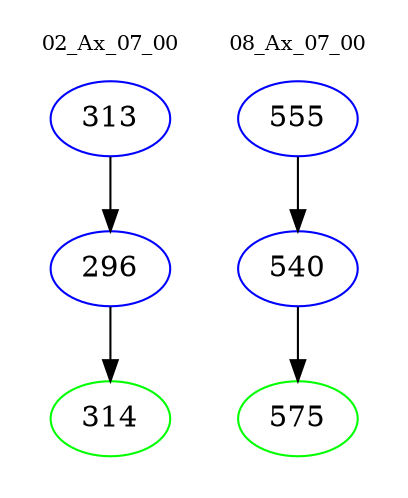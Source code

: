 digraph{
subgraph cluster_0 {
color = white
label = "02_Ax_07_00";
fontsize=10;
T0_313 [label="313", color="blue"]
T0_313 -> T0_296 [color="black"]
T0_296 [label="296", color="blue"]
T0_296 -> T0_314 [color="black"]
T0_314 [label="314", color="green"]
}
subgraph cluster_1 {
color = white
label = "08_Ax_07_00";
fontsize=10;
T1_555 [label="555", color="blue"]
T1_555 -> T1_540 [color="black"]
T1_540 [label="540", color="blue"]
T1_540 -> T1_575 [color="black"]
T1_575 [label="575", color="green"]
}
}
